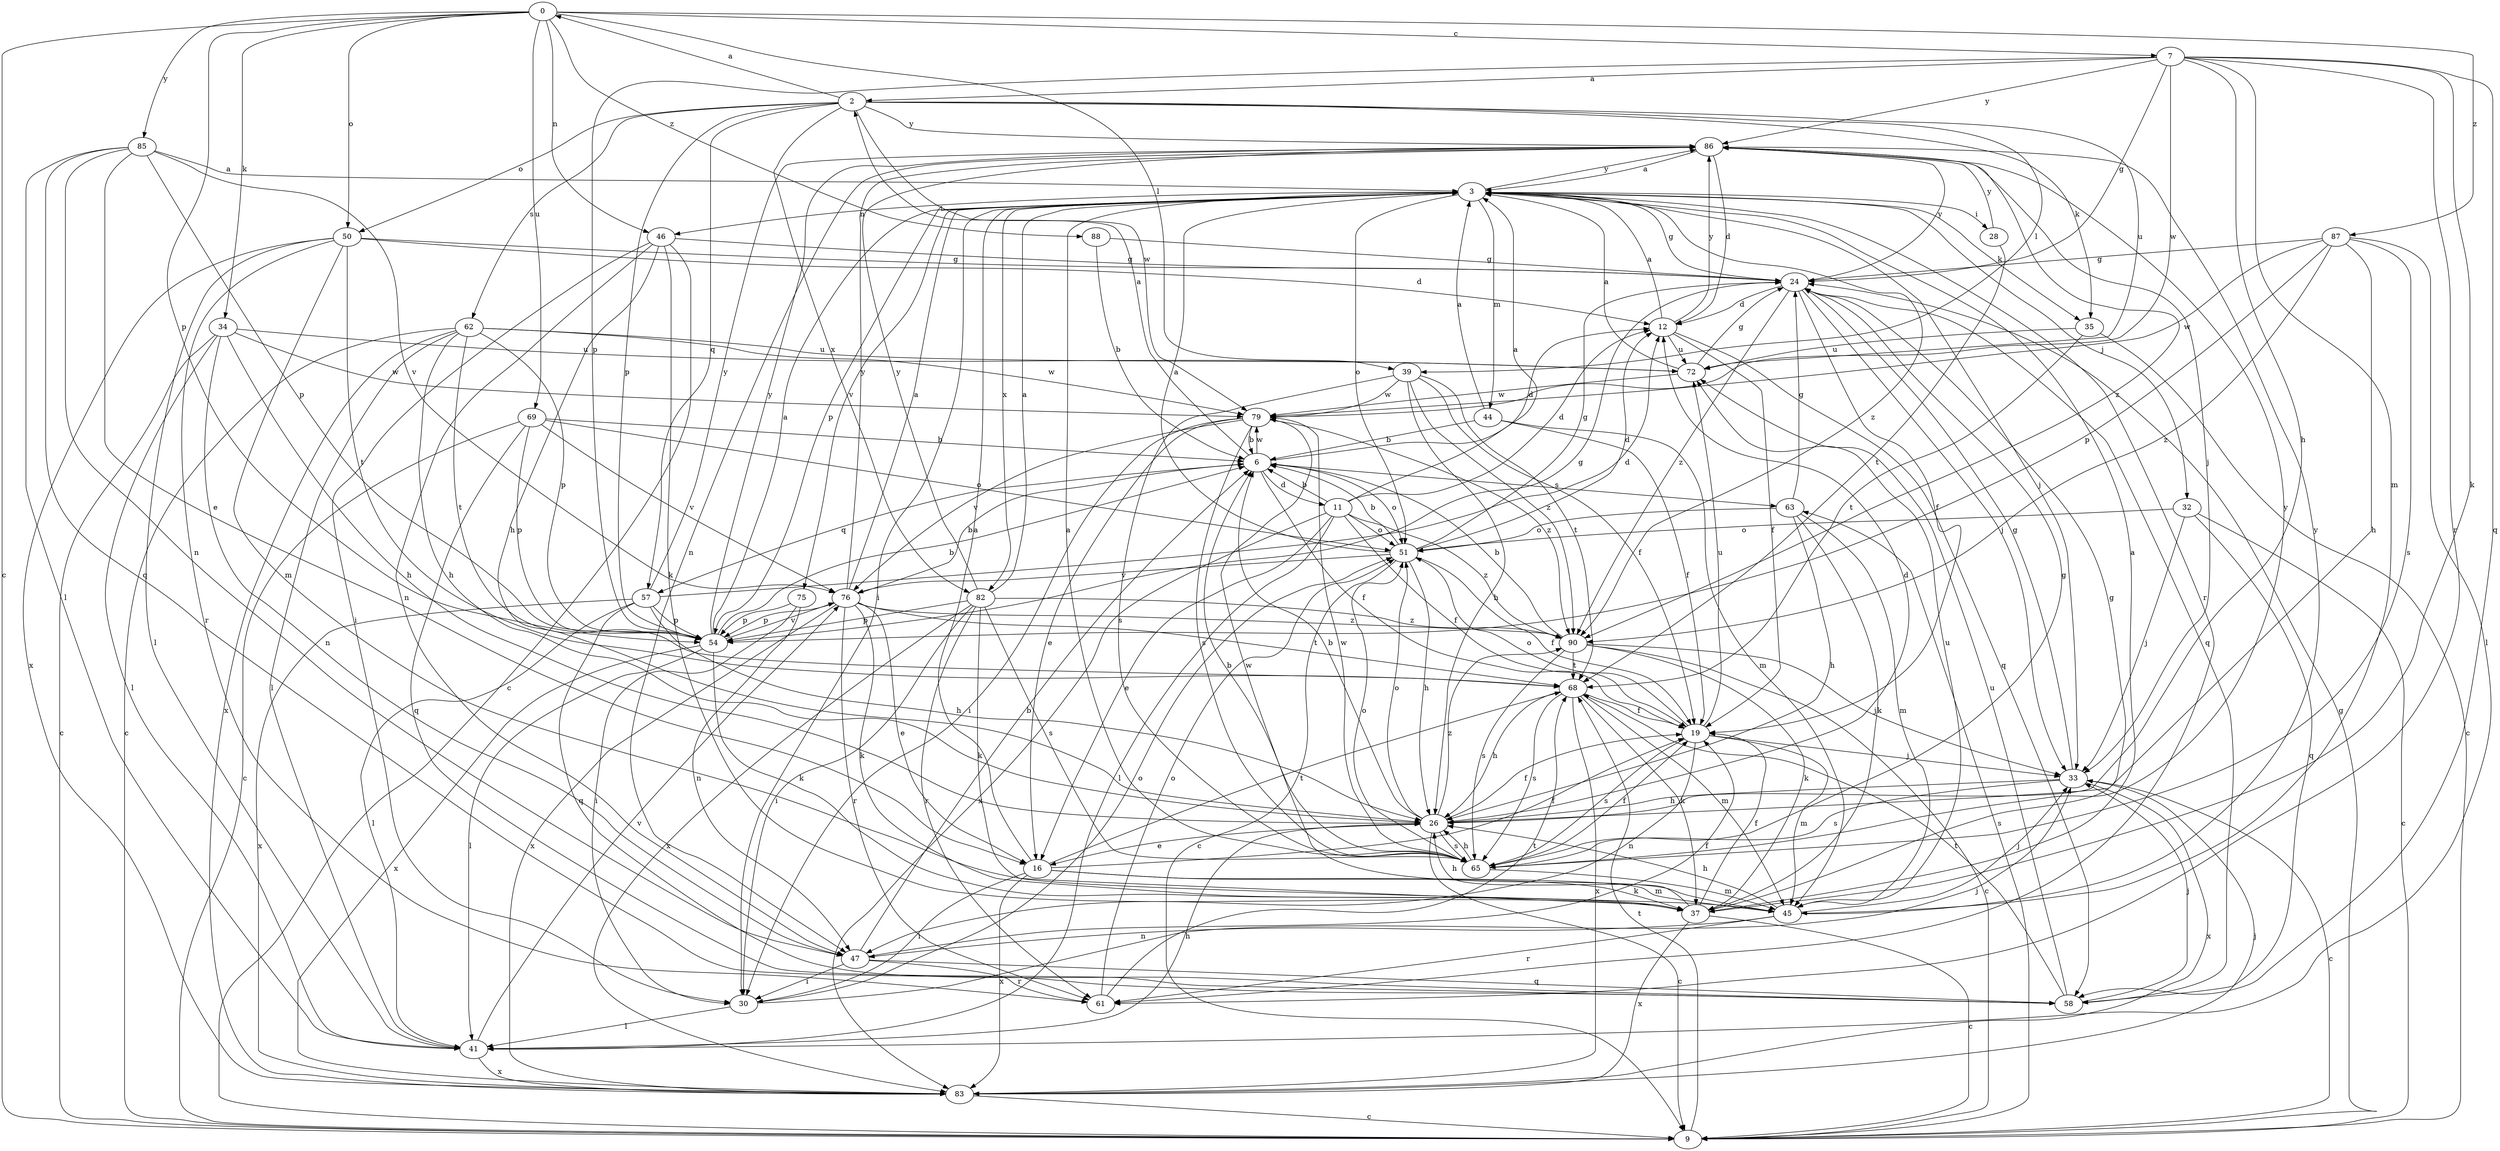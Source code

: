 strict digraph  {
0;
2;
3;
6;
7;
9;
11;
12;
16;
19;
24;
26;
28;
30;
32;
33;
34;
35;
37;
39;
41;
44;
45;
46;
47;
50;
51;
54;
57;
58;
61;
62;
63;
65;
68;
69;
72;
75;
76;
79;
82;
83;
85;
86;
87;
88;
90;
0 -> 7  [label=c];
0 -> 9  [label=c];
0 -> 34  [label=k];
0 -> 39  [label=l];
0 -> 46  [label=n];
0 -> 50  [label=o];
0 -> 54  [label=p];
0 -> 69  [label=u];
0 -> 85  [label=y];
0 -> 87  [label=z];
0 -> 88  [label=z];
2 -> 0  [label=a];
2 -> 35  [label=k];
2 -> 39  [label=l];
2 -> 50  [label=o];
2 -> 54  [label=p];
2 -> 57  [label=q];
2 -> 62  [label=s];
2 -> 72  [label=u];
2 -> 79  [label=w];
2 -> 82  [label=x];
2 -> 86  [label=y];
3 -> 24  [label=g];
3 -> 28  [label=i];
3 -> 30  [label=i];
3 -> 32  [label=j];
3 -> 33  [label=j];
3 -> 35  [label=k];
3 -> 44  [label=m];
3 -> 46  [label=n];
3 -> 51  [label=o];
3 -> 54  [label=p];
3 -> 61  [label=r];
3 -> 75  [label=v];
3 -> 82  [label=x];
3 -> 86  [label=y];
3 -> 90  [label=z];
6 -> 2  [label=a];
6 -> 11  [label=d];
6 -> 12  [label=d];
6 -> 19  [label=f];
6 -> 51  [label=o];
6 -> 57  [label=q];
6 -> 63  [label=s];
6 -> 79  [label=w];
7 -> 2  [label=a];
7 -> 24  [label=g];
7 -> 26  [label=h];
7 -> 37  [label=k];
7 -> 45  [label=m];
7 -> 54  [label=p];
7 -> 58  [label=q];
7 -> 61  [label=r];
7 -> 79  [label=w];
7 -> 86  [label=y];
9 -> 24  [label=g];
9 -> 63  [label=s];
9 -> 68  [label=t];
11 -> 3  [label=a];
11 -> 6  [label=b];
11 -> 12  [label=d];
11 -> 16  [label=e];
11 -> 19  [label=f];
11 -> 41  [label=l];
11 -> 51  [label=o];
11 -> 83  [label=x];
11 -> 90  [label=z];
12 -> 3  [label=a];
12 -> 19  [label=f];
12 -> 58  [label=q];
12 -> 72  [label=u];
12 -> 86  [label=y];
16 -> 3  [label=a];
16 -> 19  [label=f];
16 -> 30  [label=i];
16 -> 37  [label=k];
16 -> 45  [label=m];
16 -> 68  [label=t];
16 -> 83  [label=x];
19 -> 33  [label=j];
19 -> 45  [label=m];
19 -> 47  [label=n];
19 -> 51  [label=o];
19 -> 65  [label=s];
19 -> 72  [label=u];
24 -> 12  [label=d];
24 -> 19  [label=f];
24 -> 33  [label=j];
24 -> 58  [label=q];
24 -> 86  [label=y];
24 -> 90  [label=z];
26 -> 6  [label=b];
26 -> 9  [label=c];
26 -> 12  [label=d];
26 -> 16  [label=e];
26 -> 19  [label=f];
26 -> 51  [label=o];
26 -> 65  [label=s];
26 -> 90  [label=z];
28 -> 68  [label=t];
28 -> 86  [label=y];
30 -> 33  [label=j];
30 -> 41  [label=l];
30 -> 51  [label=o];
32 -> 9  [label=c];
32 -> 33  [label=j];
32 -> 51  [label=o];
32 -> 58  [label=q];
33 -> 9  [label=c];
33 -> 24  [label=g];
33 -> 26  [label=h];
33 -> 65  [label=s];
33 -> 83  [label=x];
34 -> 9  [label=c];
34 -> 26  [label=h];
34 -> 41  [label=l];
34 -> 47  [label=n];
34 -> 72  [label=u];
34 -> 79  [label=w];
35 -> 9  [label=c];
35 -> 68  [label=t];
35 -> 72  [label=u];
37 -> 3  [label=a];
37 -> 9  [label=c];
37 -> 19  [label=f];
37 -> 24  [label=g];
37 -> 26  [label=h];
37 -> 83  [label=x];
39 -> 19  [label=f];
39 -> 26  [label=h];
39 -> 65  [label=s];
39 -> 68  [label=t];
39 -> 79  [label=w];
39 -> 90  [label=z];
41 -> 26  [label=h];
41 -> 76  [label=v];
41 -> 83  [label=x];
44 -> 3  [label=a];
44 -> 6  [label=b];
44 -> 19  [label=f];
44 -> 45  [label=m];
45 -> 26  [label=h];
45 -> 33  [label=j];
45 -> 47  [label=n];
45 -> 61  [label=r];
45 -> 72  [label=u];
45 -> 79  [label=w];
45 -> 86  [label=y];
46 -> 9  [label=c];
46 -> 24  [label=g];
46 -> 26  [label=h];
46 -> 30  [label=i];
46 -> 37  [label=k];
46 -> 47  [label=n];
47 -> 6  [label=b];
47 -> 19  [label=f];
47 -> 30  [label=i];
47 -> 58  [label=q];
47 -> 61  [label=r];
50 -> 12  [label=d];
50 -> 24  [label=g];
50 -> 41  [label=l];
50 -> 45  [label=m];
50 -> 61  [label=r];
50 -> 68  [label=t];
50 -> 83  [label=x];
51 -> 3  [label=a];
51 -> 6  [label=b];
51 -> 9  [label=c];
51 -> 12  [label=d];
51 -> 19  [label=f];
51 -> 24  [label=g];
51 -> 26  [label=h];
51 -> 76  [label=v];
54 -> 3  [label=a];
54 -> 6  [label=b];
54 -> 24  [label=g];
54 -> 37  [label=k];
54 -> 41  [label=l];
54 -> 76  [label=v];
54 -> 83  [label=x];
54 -> 86  [label=y];
57 -> 12  [label=d];
57 -> 26  [label=h];
57 -> 41  [label=l];
57 -> 54  [label=p];
57 -> 58  [label=q];
57 -> 83  [label=x];
57 -> 86  [label=y];
58 -> 33  [label=j];
58 -> 68  [label=t];
58 -> 72  [label=u];
61 -> 51  [label=o];
61 -> 68  [label=t];
62 -> 9  [label=c];
62 -> 26  [label=h];
62 -> 41  [label=l];
62 -> 54  [label=p];
62 -> 68  [label=t];
62 -> 72  [label=u];
62 -> 79  [label=w];
62 -> 83  [label=x];
63 -> 24  [label=g];
63 -> 26  [label=h];
63 -> 37  [label=k];
63 -> 45  [label=m];
63 -> 51  [label=o];
65 -> 3  [label=a];
65 -> 6  [label=b];
65 -> 19  [label=f];
65 -> 24  [label=g];
65 -> 26  [label=h];
65 -> 45  [label=m];
65 -> 51  [label=o];
65 -> 79  [label=w];
65 -> 86  [label=y];
68 -> 19  [label=f];
68 -> 26  [label=h];
68 -> 37  [label=k];
68 -> 45  [label=m];
68 -> 65  [label=s];
68 -> 83  [label=x];
69 -> 6  [label=b];
69 -> 9  [label=c];
69 -> 51  [label=o];
69 -> 54  [label=p];
69 -> 58  [label=q];
69 -> 76  [label=v];
72 -> 3  [label=a];
72 -> 24  [label=g];
72 -> 79  [label=w];
75 -> 30  [label=i];
75 -> 47  [label=n];
75 -> 54  [label=p];
76 -> 3  [label=a];
76 -> 6  [label=b];
76 -> 16  [label=e];
76 -> 37  [label=k];
76 -> 54  [label=p];
76 -> 61  [label=r];
76 -> 68  [label=t];
76 -> 83  [label=x];
76 -> 86  [label=y];
76 -> 90  [label=z];
79 -> 6  [label=b];
79 -> 16  [label=e];
79 -> 30  [label=i];
79 -> 65  [label=s];
79 -> 76  [label=v];
79 -> 90  [label=z];
82 -> 3  [label=a];
82 -> 30  [label=i];
82 -> 37  [label=k];
82 -> 54  [label=p];
82 -> 61  [label=r];
82 -> 65  [label=s];
82 -> 83  [label=x];
82 -> 86  [label=y];
82 -> 90  [label=z];
83 -> 9  [label=c];
83 -> 33  [label=j];
85 -> 3  [label=a];
85 -> 16  [label=e];
85 -> 41  [label=l];
85 -> 47  [label=n];
85 -> 54  [label=p];
85 -> 58  [label=q];
85 -> 76  [label=v];
86 -> 3  [label=a];
86 -> 12  [label=d];
86 -> 33  [label=j];
86 -> 47  [label=n];
86 -> 90  [label=z];
87 -> 24  [label=g];
87 -> 26  [label=h];
87 -> 41  [label=l];
87 -> 54  [label=p];
87 -> 65  [label=s];
87 -> 79  [label=w];
87 -> 90  [label=z];
88 -> 6  [label=b];
88 -> 24  [label=g];
90 -> 6  [label=b];
90 -> 9  [label=c];
90 -> 33  [label=j];
90 -> 37  [label=k];
90 -> 65  [label=s];
90 -> 68  [label=t];
}
